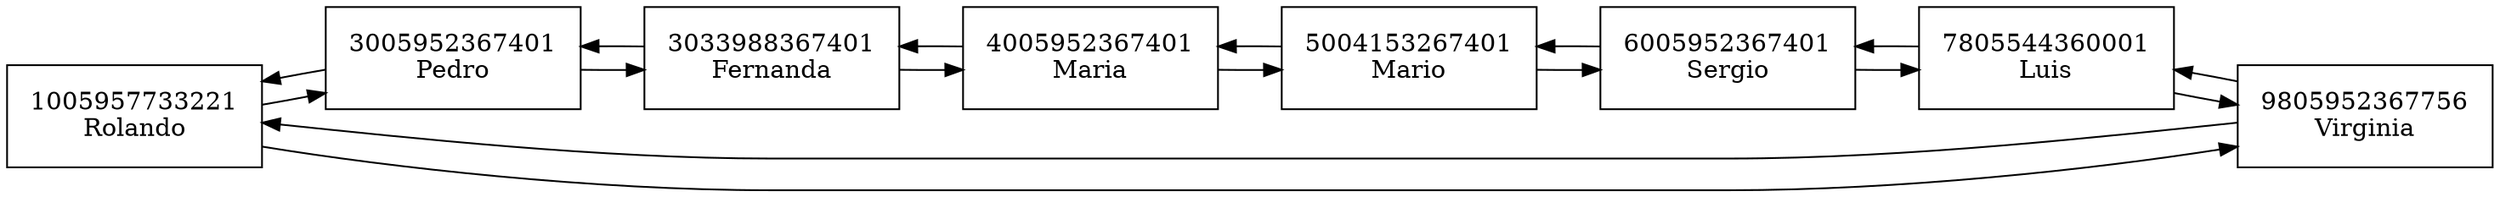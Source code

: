 digraph {
node[shape=box width=2 height=0.8];
rankdir=LR;
"1005957733221Rolando"
"1005957733221Rolando"->"3005952367401Pedro"
"1005957733221Rolando"->"9805952367756Virginia"
"3005952367401Pedro"
"3005952367401Pedro"->"3033988367401Fernanda"
"3005952367401Pedro"->"1005957733221Rolando"
"3033988367401Fernanda"
"3033988367401Fernanda"->"4005952367401Maria"
"3033988367401Fernanda"->"3005952367401Pedro"
"4005952367401Maria"
"4005952367401Maria"->"5004153267401Mario"
"4005952367401Maria"->"3033988367401Fernanda"
"5004153267401Mario"
"5004153267401Mario"->"6005952367401Sergio"
"5004153267401Mario"->"4005952367401Maria"
"6005952367401Sergio"
"6005952367401Sergio"->"7805544360001Luis"
"6005952367401Sergio"->"5004153267401Mario"
"7805544360001Luis"
"7805544360001Luis"->"9805952367756Virginia"
"7805544360001Luis"->"6005952367401Sergio"
"9805952367756Virginia"
"9805952367756Virginia"->"1005957733221Rolando"
"9805952367756Virginia"->"7805544360001Luis"
 }
